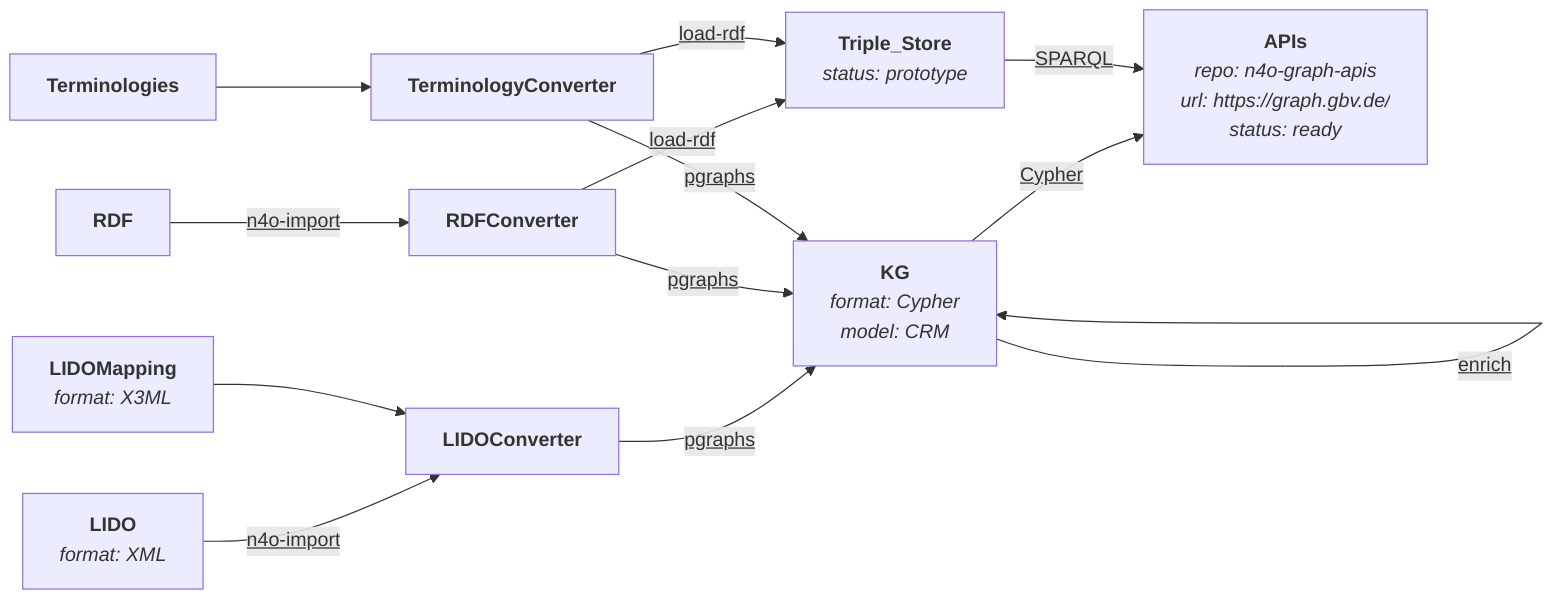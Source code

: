 flowchart LR
    APIs["<b>APIs</b><br/><i>repo: n4o-graph-apis</i><br/><i>url: https://graph.gbv.de/</i><br/><i>status: ready</i>"]
    KG["<b>KG</b><br/><i>format: Cypher</i><br/><i>model: CRM</i>"]
    LIDO["<b>LIDO</b><br/><i>format: XML</i>"]
    LIDOConverter["<b>LIDOConverter</b>"]
    LIDOMapping["<b>LIDOMapping</b><br/><i>format: X3ML</i>"]
    RDF["<b>RDF</b>"]
    RDFConverter["<b>RDFConverter</b>"]
    Terminologies["<b>Terminologies</b>"]
    TerminologyConverter["<b>TerminologyConverter</b>"]
    Triple_Store["<b>Triple_Store</b><br/><i>status: prototype</i>"]
    LIDO -- "<u>n4o-import</u>" --> LIDOConverter
    LIDOConverter -- "<u>pgraphs</u>" --> KG
    RDF -- "<u>n4o-import</u>" --> RDFConverter
    RDFConverter -- "<u>load-rdf</u>" --> Triple_Store
    RDFConverter -- "<u>pgraphs</u>" --> KG
    KG -- "<u>enrich</u>" --> KG
    LIDOMapping --> LIDOConverter
    KG -- "<u>Cypher</u>" --> APIs
    Triple_Store -- "<u>SPARQL</u>" --> APIs
    Terminologies --> TerminologyConverter
    TerminologyConverter -- "<u>load-rdf</u>" --> Triple_Store
    TerminologyConverter -- "<u>pgraphs</u>" --> KG
